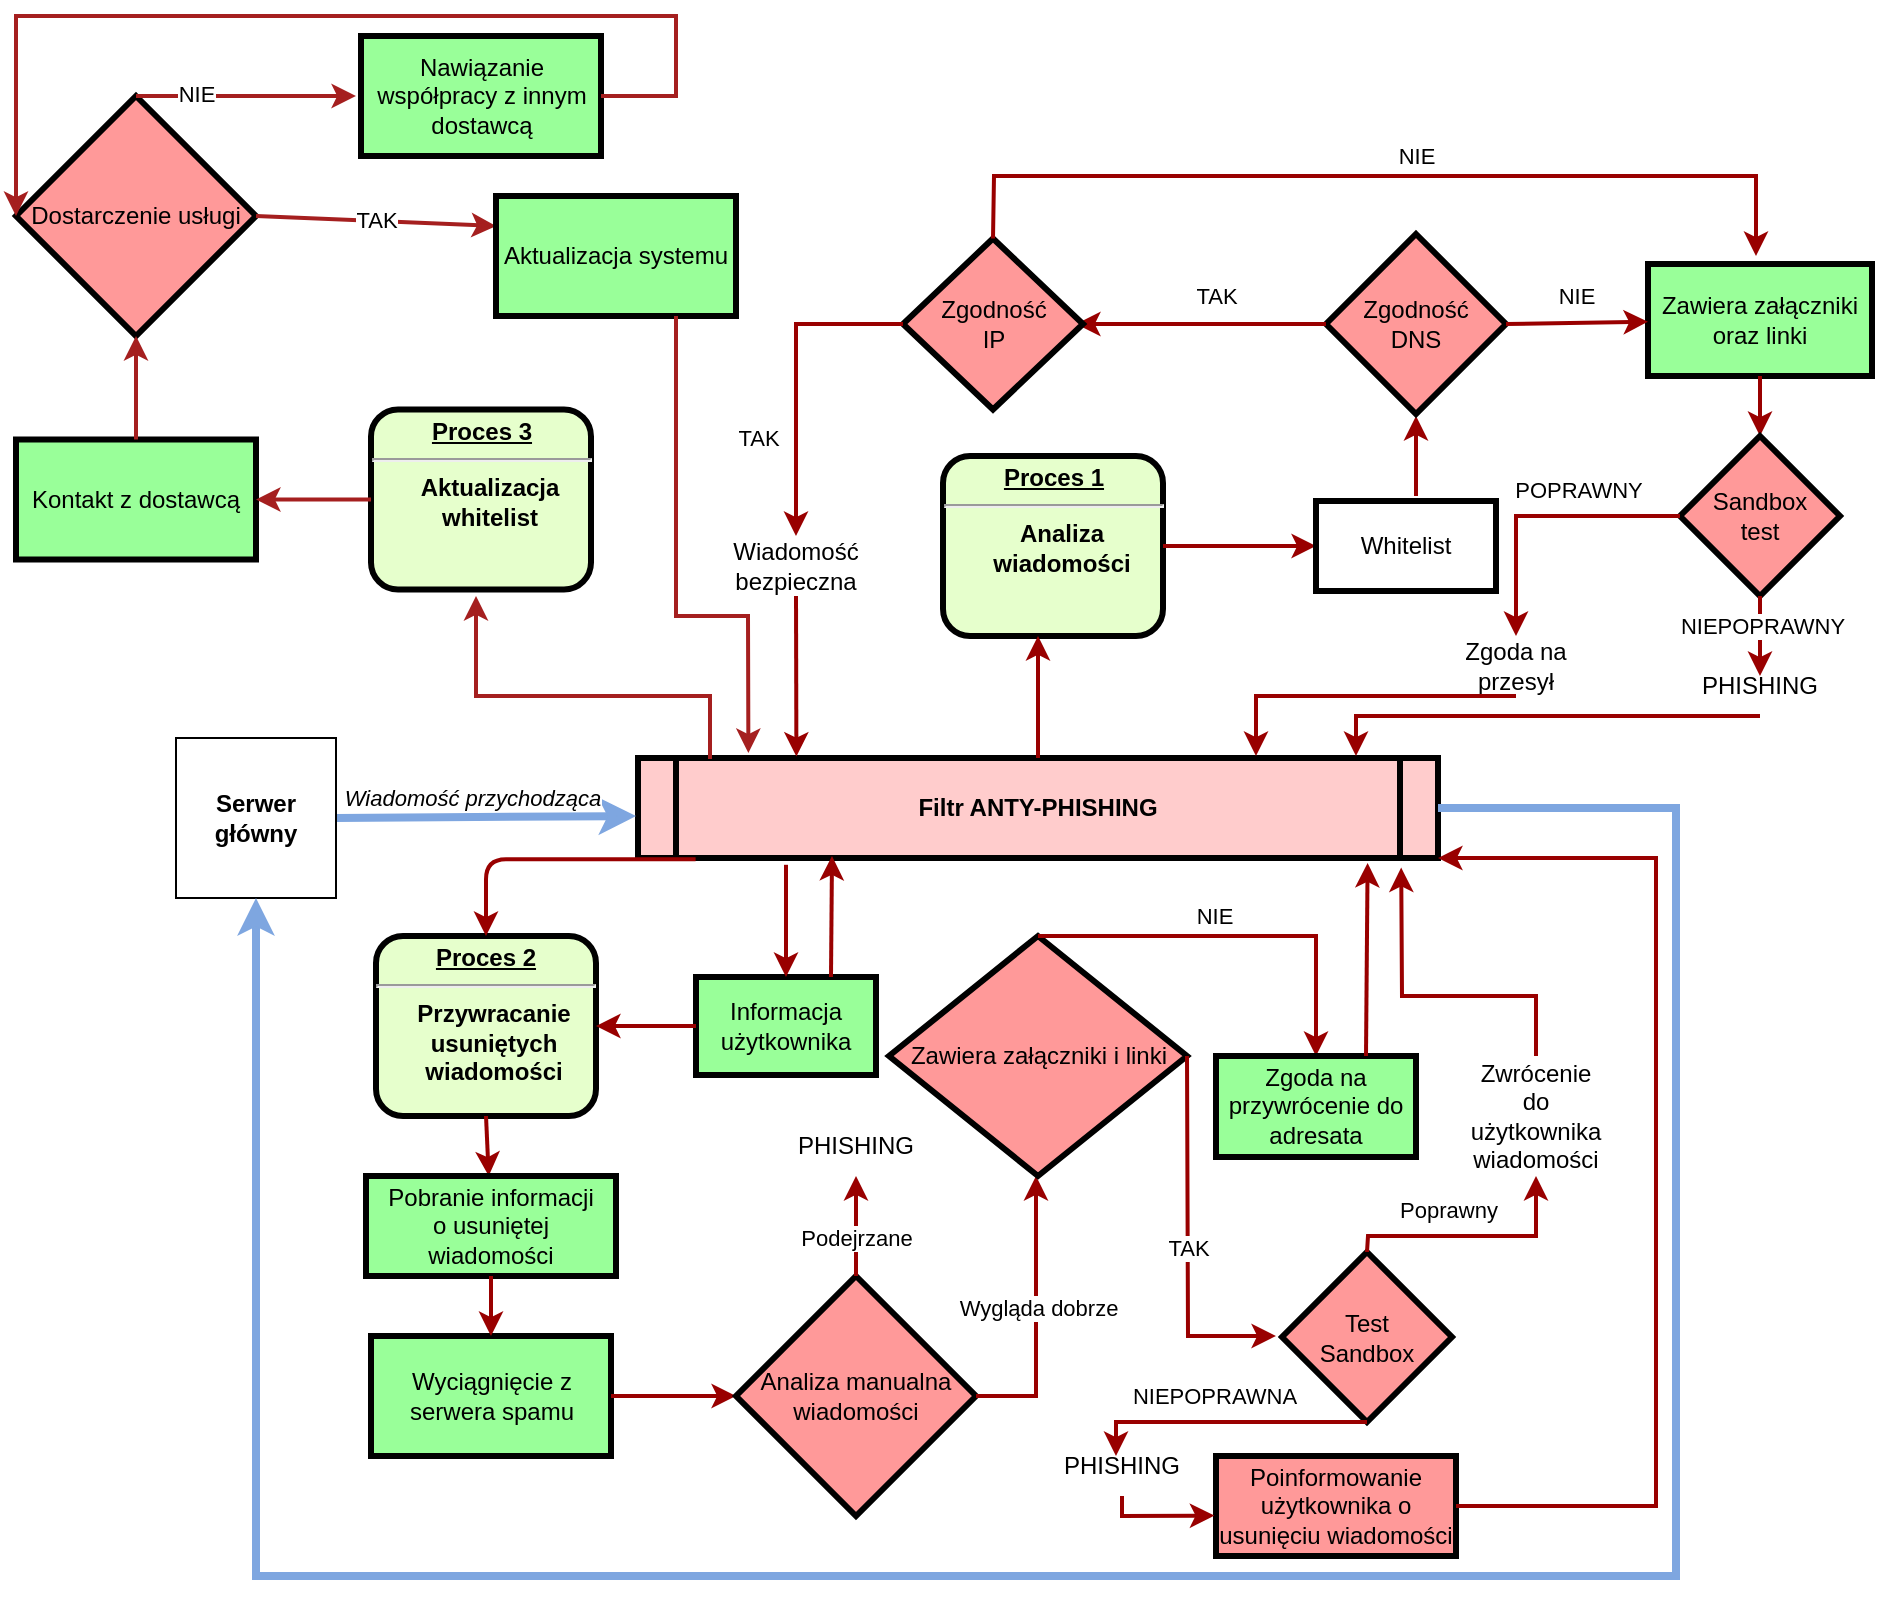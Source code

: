 <mxfile version="20.8.5" type="github">
  <diagram name="Page-1" id="c7558073-3199-34d8-9f00-42111426c3f3">
    <mxGraphModel dx="2139" dy="651" grid="1" gridSize="10" guides="1" tooltips="1" connect="1" arrows="1" fold="1" page="1" pageScale="1" pageWidth="826" pageHeight="1169" background="none" math="0" shadow="0">
      <root>
        <mxCell id="0" />
        <mxCell id="1" parent="0" />
        <mxCell id="5" value="Filtr ANTY-PHISHING" style="shape=process;whiteSpace=wrap;align=center;verticalAlign=middle;size=0.048;fontStyle=1;strokeWidth=3;fillColor=#FFCCCC" parent="1" vertex="1">
          <mxGeometry x="201.0" y="391" width="400" height="50" as="geometry" />
        </mxCell>
        <mxCell id="6" value="&lt;p style=&quot;margin: 0px; margin-top: 4px; text-align: center; text-decoration: underline;&quot;&gt;&lt;strong&gt;Proces 1&lt;br&gt;&lt;/strong&gt;&lt;/p&gt;&lt;hr&gt;&lt;p style=&quot;margin: 0px; margin-left: 8px;&quot;&gt;Analiza&lt;/p&gt;&lt;p style=&quot;margin: 0px; margin-left: 8px;&quot;&gt;&lt;span style=&quot;background-color: initial;&quot;&gt;wiadomości&lt;/span&gt;&lt;/p&gt;" style="verticalAlign=middle;align=center;overflow=fill;fontSize=12;fontFamily=Helvetica;html=1;rounded=1;fontStyle=1;strokeWidth=3;fillColor=#E6FFCC" parent="1" vertex="1">
          <mxGeometry x="353.5" y="240" width="110" height="90" as="geometry" />
        </mxCell>
        <mxCell id="11" value="&lt;p style=&quot;margin: 0px; margin-top: 4px; text-align: center; text-decoration: underline;&quot;&gt;&lt;strong&gt;&lt;strong&gt;Proces 2&lt;/strong&gt;&lt;br&gt;&lt;/strong&gt;&lt;/p&gt;&lt;hr&gt;&lt;p style=&quot;margin: 0px; margin-left: 8px;&quot;&gt;Przywracanie&lt;/p&gt;&lt;p style=&quot;margin: 0px; margin-left: 8px;&quot;&gt;usuniętych&lt;/p&gt;&lt;p style=&quot;margin: 0px; margin-left: 8px;&quot;&gt;wiadomości&lt;/p&gt;" style="verticalAlign=middle;align=center;overflow=fill;fontSize=12;fontFamily=Helvetica;html=1;rounded=1;fontStyle=1;strokeWidth=3;fillColor=#E6FFCC" parent="1" vertex="1">
          <mxGeometry x="70.0" y="480" width="110" height="90" as="geometry" />
        </mxCell>
        <mxCell id="58" value="" style="edgeStyle=elbowEdgeStyle;elbow=horizontal;strokeColor=#990000;strokeWidth=2" parent="1" source="5" target="6" edge="1">
          <mxGeometry width="100" height="100" relative="1" as="geometry">
            <mxPoint x="380" y="370" as="sourcePoint" />
            <mxPoint x="480" y="270" as="targetPoint" />
            <Array as="points">
              <mxPoint x="440" y="310" />
            </Array>
          </mxGeometry>
        </mxCell>
        <mxCell id="88" value="" style="edgeStyle=elbowEdgeStyle;elbow=horizontal;strokeColor=#990000;strokeWidth=2;exitX=0.072;exitY=1.012;exitDx=0;exitDy=0;exitPerimeter=0;" parent="1" source="5" target="11" edge="1">
          <mxGeometry width="100" height="100" relative="1" as="geometry">
            <mxPoint x="50" y="500" as="sourcePoint" />
            <mxPoint x="150" y="400" as="targetPoint" />
            <Array as="points">
              <mxPoint x="125" y="460" />
            </Array>
          </mxGeometry>
        </mxCell>
        <mxCell id="UgojYXXzqQ5v_8AKRel0-96" value="" style="endArrow=classic;html=1;rounded=0;exitX=1;exitY=0.5;exitDx=0;exitDy=0;strokeColor=#7EA6E0;strokeWidth=4;" edge="1" parent="1" source="UgojYXXzqQ5v_8AKRel0-98">
          <mxGeometry width="50" height="50" relative="1" as="geometry">
            <mxPoint x="60" y="420" as="sourcePoint" />
            <mxPoint x="200" y="420" as="targetPoint" />
          </mxGeometry>
        </mxCell>
        <mxCell id="UgojYXXzqQ5v_8AKRel0-97" value="Wiadomość przychodząca" style="edgeLabel;html=1;align=center;verticalAlign=middle;resizable=0;points=[];fontStyle=2" vertex="1" connectable="0" parent="UgojYXXzqQ5v_8AKRel0-96">
          <mxGeometry x="0.498" y="-3" relative="1" as="geometry">
            <mxPoint x="-45" y="-12" as="offset" />
          </mxGeometry>
        </mxCell>
        <mxCell id="UgojYXXzqQ5v_8AKRel0-98" value="&lt;b&gt;Serwer główny&lt;/b&gt;" style="whiteSpace=wrap;html=1;aspect=fixed;" vertex="1" parent="1">
          <mxGeometry x="-30" y="381" width="80" height="80" as="geometry" />
        </mxCell>
        <mxCell id="UgojYXXzqQ5v_8AKRel0-99" value="" style="endArrow=classic;html=1;rounded=0;exitX=1;exitY=0.5;exitDx=0;exitDy=0;entryX=0.5;entryY=1;entryDx=0;entryDy=0;strokeColor=#7EA6E0;strokeWidth=4;" edge="1" parent="1" source="5" target="UgojYXXzqQ5v_8AKRel0-98">
          <mxGeometry width="50" height="50" relative="1" as="geometry">
            <mxPoint x="320" y="490" as="sourcePoint" />
            <mxPoint x="760" y="416" as="targetPoint" />
            <Array as="points">
              <mxPoint x="720" y="416" />
              <mxPoint x="720" y="800" />
              <mxPoint x="10" y="800" />
            </Array>
          </mxGeometry>
        </mxCell>
        <mxCell id="UgojYXXzqQ5v_8AKRel0-103" value="" style="endArrow=classic;html=1;rounded=0;strokeColor=#990000;strokeWidth=2;exitX=1;exitY=0.5;exitDx=0;exitDy=0;" edge="1" parent="1" source="6">
          <mxGeometry width="50" height="50" relative="1" as="geometry">
            <mxPoint x="260" y="370" as="sourcePoint" />
            <mxPoint x="540" y="285" as="targetPoint" />
          </mxGeometry>
        </mxCell>
        <mxCell id="UgojYXXzqQ5v_8AKRel0-105" value="Whitelist" style="rounded=0;whiteSpace=wrap;html=1;strokeWidth=3;" vertex="1" parent="1">
          <mxGeometry x="540" y="262.5" width="90" height="45" as="geometry" />
        </mxCell>
        <mxCell id="UgojYXXzqQ5v_8AKRel0-106" value="" style="endArrow=classic;html=1;rounded=0;strokeColor=#990000;strokeWidth=2;" edge="1" parent="1">
          <mxGeometry width="50" height="50" relative="1" as="geometry">
            <mxPoint x="590" y="260" as="sourcePoint" />
            <mxPoint x="590" y="220" as="targetPoint" />
          </mxGeometry>
        </mxCell>
        <mxCell id="UgojYXXzqQ5v_8AKRel0-107" value="Zgodność&lt;br&gt;DNS" style="rhombus;whiteSpace=wrap;html=1;strokeWidth=3;fillColor=#FF9999;" vertex="1" parent="1">
          <mxGeometry x="545" y="129" width="90" height="90" as="geometry" />
        </mxCell>
        <mxCell id="UgojYXXzqQ5v_8AKRel0-108" value="" style="endArrow=classic;html=1;rounded=0;strokeColor=#990000;strokeWidth=2;exitX=0;exitY=0.5;exitDx=0;exitDy=0;" edge="1" parent="1" source="UgojYXXzqQ5v_8AKRel0-107">
          <mxGeometry width="50" height="50" relative="1" as="geometry">
            <mxPoint x="250" y="300" as="sourcePoint" />
            <mxPoint x="420" y="174" as="targetPoint" />
          </mxGeometry>
        </mxCell>
        <mxCell id="UgojYXXzqQ5v_8AKRel0-109" value="TAK" style="edgeLabel;html=1;align=center;verticalAlign=middle;resizable=0;points=[];" vertex="1" connectable="0" parent="UgojYXXzqQ5v_8AKRel0-108">
          <mxGeometry x="0.331" y="1" relative="1" as="geometry">
            <mxPoint x="28" y="-15" as="offset" />
          </mxGeometry>
        </mxCell>
        <mxCell id="UgojYXXzqQ5v_8AKRel0-110" value="Zgodność&lt;br&gt;IP" style="rhombus;whiteSpace=wrap;html=1;strokeWidth=3;fillColor=#FF9999;" vertex="1" parent="1">
          <mxGeometry x="333.5" y="131.25" width="90" height="85.5" as="geometry" />
        </mxCell>
        <mxCell id="UgojYXXzqQ5v_8AKRel0-114" value="Zawiera załączniki oraz linki" style="rounded=0;whiteSpace=wrap;html=1;strokeWidth=3;fillColor=#99FF99;" vertex="1" parent="1">
          <mxGeometry x="706" y="144" width="112" height="56" as="geometry" />
        </mxCell>
        <mxCell id="UgojYXXzqQ5v_8AKRel0-115" value="" style="endArrow=classic;html=1;rounded=0;strokeColor=#990000;strokeWidth=2;exitX=1;exitY=0.5;exitDx=0;exitDy=0;" edge="1" parent="1" source="UgojYXXzqQ5v_8AKRel0-107" target="UgojYXXzqQ5v_8AKRel0-114">
          <mxGeometry width="50" height="50" relative="1" as="geometry">
            <mxPoint x="730" y="320" as="sourcePoint" />
            <mxPoint x="780" y="270" as="targetPoint" />
          </mxGeometry>
        </mxCell>
        <mxCell id="UgojYXXzqQ5v_8AKRel0-116" value="NIE" style="edgeLabel;html=1;align=center;verticalAlign=middle;resizable=0;points=[];" vertex="1" connectable="0" parent="UgojYXXzqQ5v_8AKRel0-115">
          <mxGeometry x="-0.272" y="1" relative="1" as="geometry">
            <mxPoint x="9" y="-13" as="offset" />
          </mxGeometry>
        </mxCell>
        <mxCell id="UgojYXXzqQ5v_8AKRel0-118" value="" style="endArrow=classic;html=1;rounded=0;strokeColor=#990000;strokeWidth=2;exitX=0.5;exitY=1;exitDx=0;exitDy=0;entryX=0.5;entryY=0;entryDx=0;entryDy=0;" edge="1" parent="1" source="UgojYXXzqQ5v_8AKRel0-114" target="UgojYXXzqQ5v_8AKRel0-123">
          <mxGeometry width="50" height="50" relative="1" as="geometry">
            <mxPoint x="730" y="320" as="sourcePoint" />
            <mxPoint x="760" y="230" as="targetPoint" />
          </mxGeometry>
        </mxCell>
        <mxCell id="UgojYXXzqQ5v_8AKRel0-119" value="" style="endArrow=classic;html=1;rounded=0;strokeColor=#990000;strokeWidth=2;exitX=0;exitY=0.5;exitDx=0;exitDy=0;" edge="1" parent="1" source="UgojYXXzqQ5v_8AKRel0-110">
          <mxGeometry width="50" height="50" relative="1" as="geometry">
            <mxPoint x="630" y="320" as="sourcePoint" />
            <mxPoint x="280" y="280" as="targetPoint" />
            <Array as="points">
              <mxPoint x="280" y="174" />
            </Array>
          </mxGeometry>
        </mxCell>
        <mxCell id="UgojYXXzqQ5v_8AKRel0-120" value="TAK" style="edgeLabel;html=1;align=center;verticalAlign=middle;resizable=0;points=[];" vertex="1" connectable="0" parent="UgojYXXzqQ5v_8AKRel0-119">
          <mxGeometry x="-0.288" y="4" relative="1" as="geometry">
            <mxPoint x="-23" y="53" as="offset" />
          </mxGeometry>
        </mxCell>
        <mxCell id="UgojYXXzqQ5v_8AKRel0-121" value="" style="endArrow=classic;html=1;rounded=0;strokeColor=#990000;strokeWidth=2;exitX=0.5;exitY=0;exitDx=0;exitDy=0;" edge="1" parent="1" source="UgojYXXzqQ5v_8AKRel0-110">
          <mxGeometry width="50" height="50" relative="1" as="geometry">
            <mxPoint x="630" y="320" as="sourcePoint" />
            <mxPoint x="760" y="140" as="targetPoint" />
            <Array as="points">
              <mxPoint x="379" y="100" />
              <mxPoint x="760" y="100" />
            </Array>
          </mxGeometry>
        </mxCell>
        <mxCell id="UgojYXXzqQ5v_8AKRel0-122" value="NIE" style="edgeLabel;html=1;align=center;verticalAlign=middle;resizable=0;points=[];" vertex="1" connectable="0" parent="UgojYXXzqQ5v_8AKRel0-121">
          <mxGeometry x="-0.176" relative="1" as="geometry">
            <mxPoint x="56" y="-10" as="offset" />
          </mxGeometry>
        </mxCell>
        <mxCell id="UgojYXXzqQ5v_8AKRel0-123" value="Sandbox&lt;br&gt;test" style="rhombus;whiteSpace=wrap;html=1;strokeWidth=3;fillColor=#FF9999;" vertex="1" parent="1">
          <mxGeometry x="722" y="230" width="80" height="80" as="geometry" />
        </mxCell>
        <mxCell id="UgojYXXzqQ5v_8AKRel0-124" value="" style="endArrow=classic;html=1;rounded=0;strokeColor=#990000;strokeWidth=2;exitX=0;exitY=0.5;exitDx=0;exitDy=0;entryX=0.5;entryY=0;entryDx=0;entryDy=0;" edge="1" parent="1" source="UgojYXXzqQ5v_8AKRel0-123" target="UgojYXXzqQ5v_8AKRel0-126">
          <mxGeometry width="50" height="50" relative="1" as="geometry">
            <mxPoint x="722" y="302.08" as="sourcePoint" />
            <mxPoint x="640" y="302.58" as="targetPoint" />
            <Array as="points">
              <mxPoint x="640" y="270" />
            </Array>
          </mxGeometry>
        </mxCell>
        <mxCell id="UgojYXXzqQ5v_8AKRel0-125" value="POPRAWNY" style="edgeLabel;html=1;align=center;verticalAlign=middle;resizable=0;points=[];" vertex="1" connectable="0" parent="UgojYXXzqQ5v_8AKRel0-124">
          <mxGeometry x="-0.365" y="1" relative="1" as="geometry">
            <mxPoint x="-6" y="-14" as="offset" />
          </mxGeometry>
        </mxCell>
        <mxCell id="UgojYXXzqQ5v_8AKRel0-126" value="Zgoda na przesył" style="text;html=1;strokeColor=none;fillColor=none;align=center;verticalAlign=middle;whiteSpace=wrap;rounded=0;strokeWidth=3;" vertex="1" parent="1">
          <mxGeometry x="610" y="330" width="60" height="30" as="geometry" />
        </mxCell>
        <mxCell id="UgojYXXzqQ5v_8AKRel0-127" value="" style="endArrow=classic;html=1;rounded=0;strokeColor=#990000;strokeWidth=2;exitX=0.5;exitY=1;exitDx=0;exitDy=0;" edge="1" parent="1" source="UgojYXXzqQ5v_8AKRel0-126">
          <mxGeometry width="50" height="50" relative="1" as="geometry">
            <mxPoint x="530" y="370" as="sourcePoint" />
            <mxPoint x="510" y="390" as="targetPoint" />
            <Array as="points">
              <mxPoint x="510" y="360" />
            </Array>
          </mxGeometry>
        </mxCell>
        <mxCell id="UgojYXXzqQ5v_8AKRel0-128" value="" style="endArrow=classic;html=1;rounded=0;strokeColor=#990000;strokeWidth=2;exitX=0.5;exitY=1;exitDx=0;exitDy=0;" edge="1" parent="1" source="UgojYXXzqQ5v_8AKRel0-123">
          <mxGeometry width="50" height="50" relative="1" as="geometry">
            <mxPoint x="420" y="430" as="sourcePoint" />
            <mxPoint x="762" y="350" as="targetPoint" />
          </mxGeometry>
        </mxCell>
        <mxCell id="UgojYXXzqQ5v_8AKRel0-129" value="NIEPOPRAWNY" style="edgeLabel;html=1;align=center;verticalAlign=middle;resizable=0;points=[];" vertex="1" connectable="0" parent="UgojYXXzqQ5v_8AKRel0-128">
          <mxGeometry x="-0.286" y="1" relative="1" as="geometry">
            <mxPoint as="offset" />
          </mxGeometry>
        </mxCell>
        <mxCell id="UgojYXXzqQ5v_8AKRel0-130" value="PHISHING" style="text;html=1;strokeColor=none;fillColor=none;align=center;verticalAlign=middle;whiteSpace=wrap;rounded=0;strokeWidth=3;" vertex="1" parent="1">
          <mxGeometry x="732" y="340" width="60" height="30" as="geometry" />
        </mxCell>
        <mxCell id="UgojYXXzqQ5v_8AKRel0-131" value="" style="endArrow=classic;html=1;rounded=0;strokeColor=#990000;strokeWidth=2;exitX=0.5;exitY=1;exitDx=0;exitDy=0;" edge="1" parent="1" source="UgojYXXzqQ5v_8AKRel0-130">
          <mxGeometry width="50" height="50" relative="1" as="geometry">
            <mxPoint x="610" y="370" as="sourcePoint" />
            <mxPoint x="560" y="390" as="targetPoint" />
            <Array as="points">
              <mxPoint x="560" y="370" />
            </Array>
          </mxGeometry>
        </mxCell>
        <mxCell id="UgojYXXzqQ5v_8AKRel0-132" value="Wiadomość&lt;br&gt;bezpieczna" style="text;html=1;strokeColor=none;fillColor=none;align=center;verticalAlign=middle;whiteSpace=wrap;rounded=0;strokeWidth=3;" vertex="1" parent="1">
          <mxGeometry x="250" y="280" width="60" height="30" as="geometry" />
        </mxCell>
        <mxCell id="UgojYXXzqQ5v_8AKRel0-133" value="" style="endArrow=classic;html=1;rounded=0;strokeColor=#990000;strokeWidth=2;exitX=0.5;exitY=1;exitDx=0;exitDy=0;entryX=0.198;entryY=-0.014;entryDx=0;entryDy=0;entryPerimeter=0;" edge="1" parent="1" source="UgojYXXzqQ5v_8AKRel0-132" target="5">
          <mxGeometry width="50" height="50" relative="1" as="geometry">
            <mxPoint x="390" y="330" as="sourcePoint" />
            <mxPoint x="440" y="280" as="targetPoint" />
          </mxGeometry>
        </mxCell>
        <mxCell id="UgojYXXzqQ5v_8AKRel0-136" value="Informacja&lt;br&gt;użytkownika" style="rounded=0;whiteSpace=wrap;html=1;strokeWidth=3;fillColor=#99FF99;" vertex="1" parent="1">
          <mxGeometry x="230" y="500.5" width="90" height="49" as="geometry" />
        </mxCell>
        <mxCell id="UgojYXXzqQ5v_8AKRel0-137" value="" style="endArrow=classic;html=1;rounded=0;strokeColor=#990000;strokeWidth=2;exitX=0.185;exitY=1.068;exitDx=0;exitDy=0;exitPerimeter=0;" edge="1" parent="1" source="5" target="UgojYXXzqQ5v_8AKRel0-136">
          <mxGeometry width="50" height="50" relative="1" as="geometry">
            <mxPoint x="500" y="470" as="sourcePoint" />
            <mxPoint x="550" y="420" as="targetPoint" />
          </mxGeometry>
        </mxCell>
        <mxCell id="UgojYXXzqQ5v_8AKRel0-138" value="" style="endArrow=classic;html=1;rounded=0;strokeColor=#990000;strokeWidth=2;exitX=0;exitY=0.5;exitDx=0;exitDy=0;entryX=1;entryY=0.5;entryDx=0;entryDy=0;" edge="1" parent="1" source="UgojYXXzqQ5v_8AKRel0-136" target="11">
          <mxGeometry width="50" height="50" relative="1" as="geometry">
            <mxPoint x="500" y="470" as="sourcePoint" />
            <mxPoint x="550" y="420" as="targetPoint" />
          </mxGeometry>
        </mxCell>
        <mxCell id="UgojYXXzqQ5v_8AKRel0-139" value="" style="endArrow=classic;html=1;rounded=0;strokeColor=#990000;strokeWidth=2;exitX=0.5;exitY=1;exitDx=0;exitDy=0;" edge="1" parent="1" source="11" target="UgojYXXzqQ5v_8AKRel0-140">
          <mxGeometry width="50" height="50" relative="1" as="geometry">
            <mxPoint x="500" y="470" as="sourcePoint" />
            <mxPoint x="125" y="620" as="targetPoint" />
          </mxGeometry>
        </mxCell>
        <mxCell id="UgojYXXzqQ5v_8AKRel0-140" value="Pobranie informacji&lt;br&gt;o usuniętej wiadomości" style="rounded=0;whiteSpace=wrap;html=1;strokeWidth=3;fillColor=#99FF99;" vertex="1" parent="1">
          <mxGeometry x="65" y="600" width="125" height="50" as="geometry" />
        </mxCell>
        <mxCell id="UgojYXXzqQ5v_8AKRel0-141" value="Wyciągnięcie z serwera spamu" style="rounded=0;whiteSpace=wrap;html=1;strokeWidth=3;fillColor=#99FF99;" vertex="1" parent="1">
          <mxGeometry x="67.5" y="680" width="120" height="60" as="geometry" />
        </mxCell>
        <mxCell id="UgojYXXzqQ5v_8AKRel0-142" value="" style="endArrow=classic;html=1;rounded=0;strokeColor=#990000;strokeWidth=2;exitX=0.5;exitY=1;exitDx=0;exitDy=0;entryX=0.5;entryY=0;entryDx=0;entryDy=0;" edge="1" parent="1" source="UgojYXXzqQ5v_8AKRel0-140" target="UgojYXXzqQ5v_8AKRel0-141">
          <mxGeometry width="50" height="50" relative="1" as="geometry">
            <mxPoint x="500" y="800" as="sourcePoint" />
            <mxPoint x="550" y="750" as="targetPoint" />
          </mxGeometry>
        </mxCell>
        <mxCell id="UgojYXXzqQ5v_8AKRel0-143" value="" style="endArrow=classic;html=1;rounded=0;strokeColor=#990000;strokeWidth=2;exitX=1;exitY=0.5;exitDx=0;exitDy=0;" edge="1" parent="1" source="UgojYXXzqQ5v_8AKRel0-141">
          <mxGeometry width="50" height="50" relative="1" as="geometry">
            <mxPoint x="500" y="680" as="sourcePoint" />
            <mxPoint x="250" y="710" as="targetPoint" />
          </mxGeometry>
        </mxCell>
        <mxCell id="UgojYXXzqQ5v_8AKRel0-144" value="" style="endArrow=classic;html=1;rounded=0;strokeColor=#990000;strokeWidth=2;exitX=0.75;exitY=0;exitDx=0;exitDy=0;" edge="1" parent="1" source="UgojYXXzqQ5v_8AKRel0-136">
          <mxGeometry width="50" height="50" relative="1" as="geometry">
            <mxPoint x="500" y="680" as="sourcePoint" />
            <mxPoint x="298" y="440" as="targetPoint" />
          </mxGeometry>
        </mxCell>
        <mxCell id="UgojYXXzqQ5v_8AKRel0-145" value="Analiza manualna wiadomości" style="rhombus;whiteSpace=wrap;html=1;strokeWidth=3;fillColor=#FF9999;" vertex="1" parent="1">
          <mxGeometry x="250" y="650" width="120" height="120" as="geometry" />
        </mxCell>
        <mxCell id="UgojYXXzqQ5v_8AKRel0-146" value="" style="endArrow=classic;html=1;rounded=0;strokeColor=#990000;strokeWidth=2;exitX=0.5;exitY=0;exitDx=0;exitDy=0;" edge="1" parent="1" source="UgojYXXzqQ5v_8AKRel0-145">
          <mxGeometry width="50" height="50" relative="1" as="geometry">
            <mxPoint x="500" y="550" as="sourcePoint" />
            <mxPoint x="310" y="600" as="targetPoint" />
          </mxGeometry>
        </mxCell>
        <mxCell id="UgojYXXzqQ5v_8AKRel0-147" value="Podejrzane" style="edgeLabel;html=1;align=center;verticalAlign=middle;resizable=0;points=[];" vertex="1" connectable="0" parent="UgojYXXzqQ5v_8AKRel0-146">
          <mxGeometry x="0.485" relative="1" as="geometry">
            <mxPoint y="18" as="offset" />
          </mxGeometry>
        </mxCell>
        <mxCell id="UgojYXXzqQ5v_8AKRel0-148" value="PHISHING" style="text;html=1;strokeColor=none;fillColor=none;align=center;verticalAlign=middle;whiteSpace=wrap;rounded=0;strokeWidth=3;" vertex="1" parent="1">
          <mxGeometry x="280" y="570" width="60" height="30" as="geometry" />
        </mxCell>
        <mxCell id="UgojYXXzqQ5v_8AKRel0-149" value="" style="endArrow=classic;html=1;rounded=0;strokeColor=#990000;strokeWidth=2;exitX=1;exitY=0.5;exitDx=0;exitDy=0;" edge="1" parent="1" source="UgojYXXzqQ5v_8AKRel0-145">
          <mxGeometry width="50" height="50" relative="1" as="geometry">
            <mxPoint x="500" y="550" as="sourcePoint" />
            <mxPoint x="400" y="600" as="targetPoint" />
            <Array as="points">
              <mxPoint x="400" y="710" />
            </Array>
          </mxGeometry>
        </mxCell>
        <mxCell id="UgojYXXzqQ5v_8AKRel0-150" value="Wygląda dobrze" style="edgeLabel;html=1;align=center;verticalAlign=middle;resizable=0;points=[];" vertex="1" connectable="0" parent="UgojYXXzqQ5v_8AKRel0-149">
          <mxGeometry x="0.059" y="-1" relative="1" as="geometry">
            <mxPoint as="offset" />
          </mxGeometry>
        </mxCell>
        <mxCell id="UgojYXXzqQ5v_8AKRel0-154" value="Zawiera załączniki i linki" style="rhombus;whiteSpace=wrap;html=1;strokeWidth=3;fillColor=#FF9999;" vertex="1" parent="1">
          <mxGeometry x="326.5" y="480" width="149" height="120" as="geometry" />
        </mxCell>
        <mxCell id="UgojYXXzqQ5v_8AKRel0-155" value="" style="endArrow=classic;html=1;rounded=0;strokeColor=#990000;strokeWidth=2;exitX=0.5;exitY=0;exitDx=0;exitDy=0;" edge="1" parent="1" source="UgojYXXzqQ5v_8AKRel0-154">
          <mxGeometry width="50" height="50" relative="1" as="geometry">
            <mxPoint x="320" y="560" as="sourcePoint" />
            <mxPoint x="540" y="540" as="targetPoint" />
            <Array as="points">
              <mxPoint x="540" y="480" />
            </Array>
          </mxGeometry>
        </mxCell>
        <mxCell id="UgojYXXzqQ5v_8AKRel0-156" value="NIE" style="edgeLabel;html=1;align=center;verticalAlign=middle;resizable=0;points=[];" vertex="1" connectable="0" parent="UgojYXXzqQ5v_8AKRel0-155">
          <mxGeometry x="-0.013" relative="1" as="geometry">
            <mxPoint x="-10" y="-10" as="offset" />
          </mxGeometry>
        </mxCell>
        <mxCell id="UgojYXXzqQ5v_8AKRel0-157" value="Zgoda na przywrócenie do adresata" style="rounded=0;whiteSpace=wrap;html=1;strokeWidth=3;fillColor=#99FF99;" vertex="1" parent="1">
          <mxGeometry x="490" y="540" width="100" height="50.5" as="geometry" />
        </mxCell>
        <mxCell id="UgojYXXzqQ5v_8AKRel0-158" value="" style="endArrow=classic;html=1;rounded=0;strokeColor=#990000;strokeWidth=2;exitX=0.75;exitY=0;exitDx=0;exitDy=0;entryX=0.912;entryY=1.049;entryDx=0;entryDy=0;entryPerimeter=0;" edge="1" parent="1" source="UgojYXXzqQ5v_8AKRel0-157" target="5">
          <mxGeometry width="50" height="50" relative="1" as="geometry">
            <mxPoint x="320" y="540" as="sourcePoint" />
            <mxPoint x="370" y="490" as="targetPoint" />
          </mxGeometry>
        </mxCell>
        <mxCell id="UgojYXXzqQ5v_8AKRel0-159" value="" style="endArrow=classic;html=1;rounded=0;strokeColor=#990000;strokeWidth=2;exitX=1;exitY=0.5;exitDx=0;exitDy=0;" edge="1" parent="1" source="UgojYXXzqQ5v_8AKRel0-154">
          <mxGeometry width="50" height="50" relative="1" as="geometry">
            <mxPoint x="320" y="540" as="sourcePoint" />
            <mxPoint x="520" y="680" as="targetPoint" />
            <Array as="points">
              <mxPoint x="476" y="680" />
            </Array>
          </mxGeometry>
        </mxCell>
        <mxCell id="UgojYXXzqQ5v_8AKRel0-160" value="TAK" style="edgeLabel;html=1;align=center;verticalAlign=middle;resizable=0;points=[];" vertex="1" connectable="0" parent="UgojYXXzqQ5v_8AKRel0-159">
          <mxGeometry x="0.038" relative="1" as="geometry">
            <mxPoint as="offset" />
          </mxGeometry>
        </mxCell>
        <mxCell id="UgojYXXzqQ5v_8AKRel0-161" value="Test&lt;br&gt;Sandbox" style="rhombus;whiteSpace=wrap;html=1;strokeWidth=3;fillColor=#FF9999;" vertex="1" parent="1">
          <mxGeometry x="523" y="638" width="85" height="85" as="geometry" />
        </mxCell>
        <mxCell id="UgojYXXzqQ5v_8AKRel0-162" value="" style="endArrow=classic;html=1;rounded=0;strokeColor=#990000;strokeWidth=2;exitX=0.5;exitY=1;exitDx=0;exitDy=0;" edge="1" parent="1" source="UgojYXXzqQ5v_8AKRel0-161">
          <mxGeometry width="50" height="50" relative="1" as="geometry">
            <mxPoint x="330" y="680" as="sourcePoint" />
            <mxPoint x="440" y="740" as="targetPoint" />
            <Array as="points">
              <mxPoint x="440" y="723" />
            </Array>
          </mxGeometry>
        </mxCell>
        <mxCell id="UgojYXXzqQ5v_8AKRel0-163" value="NIEPOPRAWNA" style="edgeLabel;html=1;align=center;verticalAlign=middle;resizable=0;points=[];" vertex="1" connectable="0" parent="UgojYXXzqQ5v_8AKRel0-162">
          <mxGeometry x="0.389" relative="1" as="geometry">
            <mxPoint x="22" y="-13" as="offset" />
          </mxGeometry>
        </mxCell>
        <mxCell id="UgojYXXzqQ5v_8AKRel0-164" value="Poinformowanie użytkownika o usunięciu wiadomości" style="rounded=0;whiteSpace=wrap;html=1;strokeWidth=3;fillColor=#FF9999;" vertex="1" parent="1">
          <mxGeometry x="490" y="740" width="120" height="50" as="geometry" />
        </mxCell>
        <mxCell id="UgojYXXzqQ5v_8AKRel0-165" value="PHISHING" style="text;html=1;strokeColor=none;fillColor=none;align=center;verticalAlign=middle;whiteSpace=wrap;rounded=0;strokeWidth=3;" vertex="1" parent="1">
          <mxGeometry x="413" y="730" width="60" height="30" as="geometry" />
        </mxCell>
        <mxCell id="UgojYXXzqQ5v_8AKRel0-166" value="" style="endArrow=classic;html=1;rounded=0;strokeColor=#990000;strokeWidth=2;exitX=0.5;exitY=1;exitDx=0;exitDy=0;entryX=-0.007;entryY=0.596;entryDx=0;entryDy=0;entryPerimeter=0;" edge="1" parent="1" source="UgojYXXzqQ5v_8AKRel0-165" target="UgojYXXzqQ5v_8AKRel0-164">
          <mxGeometry width="50" height="50" relative="1" as="geometry">
            <mxPoint x="330" y="660" as="sourcePoint" />
            <mxPoint x="490" y="760" as="targetPoint" />
            <Array as="points">
              <mxPoint x="443" y="770" />
            </Array>
          </mxGeometry>
        </mxCell>
        <mxCell id="UgojYXXzqQ5v_8AKRel0-167" value="" style="endArrow=classic;html=1;rounded=0;strokeColor=#990000;strokeWidth=2;exitX=0.5;exitY=0;exitDx=0;exitDy=0;" edge="1" parent="1" source="UgojYXXzqQ5v_8AKRel0-161">
          <mxGeometry width="50" height="50" relative="1" as="geometry">
            <mxPoint x="240" y="650" as="sourcePoint" />
            <mxPoint x="650" y="600" as="targetPoint" />
            <Array as="points">
              <mxPoint x="566" y="630" />
              <mxPoint x="650" y="630" />
            </Array>
          </mxGeometry>
        </mxCell>
        <mxCell id="UgojYXXzqQ5v_8AKRel0-168" value="Poprawny" style="edgeLabel;html=1;align=center;verticalAlign=middle;resizable=0;points=[];" vertex="1" connectable="0" parent="UgojYXXzqQ5v_8AKRel0-167">
          <mxGeometry x="-0.364" y="1" relative="1" as="geometry">
            <mxPoint x="9" y="-12" as="offset" />
          </mxGeometry>
        </mxCell>
        <mxCell id="UgojYXXzqQ5v_8AKRel0-169" value="Zwrócenie do użytkownika wiadomości" style="text;html=1;strokeColor=none;fillColor=none;align=center;verticalAlign=middle;whiteSpace=wrap;rounded=0;strokeWidth=3;" vertex="1" parent="1">
          <mxGeometry x="620" y="555" width="60" height="30" as="geometry" />
        </mxCell>
        <mxCell id="UgojYXXzqQ5v_8AKRel0-170" value="" style="endArrow=classic;html=1;rounded=0;strokeColor=#990000;strokeWidth=2;entryX=0.954;entryY=1.096;entryDx=0;entryDy=0;entryPerimeter=0;" edge="1" parent="1" target="5">
          <mxGeometry width="50" height="50" relative="1" as="geometry">
            <mxPoint x="650" y="540" as="sourcePoint" />
            <mxPoint x="360" y="490" as="targetPoint" />
            <Array as="points">
              <mxPoint x="650" y="510" />
              <mxPoint x="583" y="510" />
            </Array>
          </mxGeometry>
        </mxCell>
        <mxCell id="UgojYXXzqQ5v_8AKRel0-171" value="" style="endArrow=classic;html=1;rounded=0;strokeColor=#990000;strokeWidth=2;exitX=1;exitY=0.5;exitDx=0;exitDy=0;entryX=1;entryY=1;entryDx=0;entryDy=0;" edge="1" parent="1" source="UgojYXXzqQ5v_8AKRel0-164" target="5">
          <mxGeometry width="50" height="50" relative="1" as="geometry">
            <mxPoint x="310" y="640" as="sourcePoint" />
            <mxPoint x="360" y="590" as="targetPoint" />
            <Array as="points">
              <mxPoint x="710" y="765" />
              <mxPoint x="710" y="441" />
            </Array>
          </mxGeometry>
        </mxCell>
        <mxCell id="UgojYXXzqQ5v_8AKRel0-172" value="&lt;p style=&quot;margin: 0px; margin-top: 4px; text-align: center; text-decoration: underline;&quot;&gt;&lt;strong&gt;Proces 3&lt;br&gt;&lt;/strong&gt;&lt;/p&gt;&lt;hr&gt;&lt;p style=&quot;margin: 0px; margin-left: 8px;&quot;&gt;Aktualizacja&lt;/p&gt;&lt;p style=&quot;margin: 0px; margin-left: 8px;&quot;&gt;whitelist&lt;/p&gt;" style="verticalAlign=middle;align=center;overflow=fill;fontSize=12;fontFamily=Helvetica;html=1;rounded=1;fontStyle=1;strokeWidth=3;fillColor=#E6FFCC" vertex="1" parent="1">
          <mxGeometry x="67.5" y="216.75" width="110" height="90" as="geometry" />
        </mxCell>
        <mxCell id="UgojYXXzqQ5v_8AKRel0-173" value="" style="endArrow=classic;html=1;rounded=0;strokeColor=#a51f1f;strokeWidth=2;exitX=0.09;exitY=0.01;exitDx=0;exitDy=0;exitPerimeter=0;" edge="1" parent="1" source="5">
          <mxGeometry width="50" height="50" relative="1" as="geometry">
            <mxPoint x="240" y="510" as="sourcePoint" />
            <mxPoint x="120" y="310" as="targetPoint" />
            <Array as="points">
              <mxPoint x="237" y="360" />
              <mxPoint x="120" y="360" />
            </Array>
          </mxGeometry>
        </mxCell>
        <mxCell id="UgojYXXzqQ5v_8AKRel0-174" value="Kontakt z dostawcą" style="rounded=0;whiteSpace=wrap;html=1;strokeWidth=3;fillColor=#99FF99;" vertex="1" parent="1">
          <mxGeometry x="-110" y="231.75" width="120" height="60" as="geometry" />
        </mxCell>
        <mxCell id="UgojYXXzqQ5v_8AKRel0-175" value="" style="endArrow=classic;html=1;rounded=0;strokeColor=#a51f1f;strokeWidth=2;exitX=0;exitY=0.5;exitDx=0;exitDy=0;entryX=1;entryY=0.5;entryDx=0;entryDy=0;" edge="1" parent="1" source="UgojYXXzqQ5v_8AKRel0-172" target="UgojYXXzqQ5v_8AKRel0-174">
          <mxGeometry width="50" height="50" relative="1" as="geometry">
            <mxPoint x="240" y="390" as="sourcePoint" />
            <mxPoint x="290" y="340" as="targetPoint" />
          </mxGeometry>
        </mxCell>
        <mxCell id="UgojYXXzqQ5v_8AKRel0-176" value="Dostarczenie usługi" style="rhombus;whiteSpace=wrap;html=1;strokeWidth=3;fillColor=#FF9999;" vertex="1" parent="1">
          <mxGeometry x="-110" y="60" width="120" height="120" as="geometry" />
        </mxCell>
        <mxCell id="UgojYXXzqQ5v_8AKRel0-177" value="" style="endArrow=classic;html=1;rounded=0;strokeColor=#a51f1f;strokeWidth=2;exitX=0.5;exitY=0;exitDx=0;exitDy=0;entryX=0.5;entryY=1;entryDx=0;entryDy=0;" edge="1" parent="1" source="UgojYXXzqQ5v_8AKRel0-174" target="UgojYXXzqQ5v_8AKRel0-176">
          <mxGeometry width="50" height="50" relative="1" as="geometry">
            <mxPoint x="240" y="260" as="sourcePoint" />
            <mxPoint x="290" y="210" as="targetPoint" />
          </mxGeometry>
        </mxCell>
        <mxCell id="UgojYXXzqQ5v_8AKRel0-178" value="" style="endArrow=classic;html=1;rounded=0;strokeColor=#a51f1f;strokeWidth=2;exitX=0.5;exitY=0;exitDx=0;exitDy=0;" edge="1" parent="1" source="UgojYXXzqQ5v_8AKRel0-176">
          <mxGeometry width="50" height="50" relative="1" as="geometry">
            <mxPoint x="240" y="250" as="sourcePoint" />
            <mxPoint x="60" y="60" as="targetPoint" />
          </mxGeometry>
        </mxCell>
        <mxCell id="UgojYXXzqQ5v_8AKRel0-180" value="NIE" style="edgeLabel;html=1;align=center;verticalAlign=middle;resizable=0;points=[];" vertex="1" connectable="0" parent="UgojYXXzqQ5v_8AKRel0-178">
          <mxGeometry x="-0.464" y="1" relative="1" as="geometry">
            <mxPoint as="offset" />
          </mxGeometry>
        </mxCell>
        <mxCell id="UgojYXXzqQ5v_8AKRel0-179" value="TAK" style="endArrow=classic;html=1;rounded=0;strokeColor=#a51f1f;strokeWidth=2;exitX=1;exitY=0.5;exitDx=0;exitDy=0;entryX=0;entryY=0.25;entryDx=0;entryDy=0;" edge="1" parent="1" source="UgojYXXzqQ5v_8AKRel0-176" target="UgojYXXzqQ5v_8AKRel0-183">
          <mxGeometry width="50" height="50" relative="1" as="geometry">
            <mxPoint x="240" y="250" as="sourcePoint" />
            <mxPoint x="120" y="120" as="targetPoint" />
          </mxGeometry>
        </mxCell>
        <mxCell id="UgojYXXzqQ5v_8AKRel0-181" value="Nawiązanie&lt;br&gt;współpracy z innym&lt;br&gt;dostawcą" style="rounded=0;whiteSpace=wrap;html=1;strokeWidth=3;fillColor=#99FF99;" vertex="1" parent="1">
          <mxGeometry x="62.5" y="30" width="120" height="60" as="geometry" />
        </mxCell>
        <mxCell id="UgojYXXzqQ5v_8AKRel0-182" value="" style="endArrow=classic;html=1;rounded=0;strokeColor=#a51f1f;strokeWidth=2;exitX=1;exitY=0.5;exitDx=0;exitDy=0;entryX=0;entryY=0.5;entryDx=0;entryDy=0;" edge="1" parent="1" source="UgojYXXzqQ5v_8AKRel0-181" target="UgojYXXzqQ5v_8AKRel0-176">
          <mxGeometry width="50" height="50" relative="1" as="geometry">
            <mxPoint x="240" y="240" as="sourcePoint" />
            <mxPoint x="290" y="190" as="targetPoint" />
            <Array as="points">
              <mxPoint x="220" y="60" />
              <mxPoint x="220" y="20" />
              <mxPoint x="-110" y="20" />
            </Array>
          </mxGeometry>
        </mxCell>
        <mxCell id="UgojYXXzqQ5v_8AKRel0-183" value="Aktualizacja systemu" style="rounded=0;whiteSpace=wrap;html=1;strokeWidth=3;fillColor=#99FF99;" vertex="1" parent="1">
          <mxGeometry x="130" y="110" width="120" height="60" as="geometry" />
        </mxCell>
        <mxCell id="UgojYXXzqQ5v_8AKRel0-184" value="" style="endArrow=classic;html=1;rounded=0;strokeColor=#a51f1f;strokeWidth=2;exitX=0.75;exitY=1;exitDx=0;exitDy=0;entryX=0.138;entryY=-0.05;entryDx=0;entryDy=0;entryPerimeter=0;" edge="1" parent="1" source="UgojYXXzqQ5v_8AKRel0-183" target="5">
          <mxGeometry width="50" height="50" relative="1" as="geometry">
            <mxPoint x="240" y="360" as="sourcePoint" />
            <mxPoint x="290" y="310" as="targetPoint" />
            <Array as="points">
              <mxPoint x="220" y="320" />
              <mxPoint x="256" y="320" />
            </Array>
          </mxGeometry>
        </mxCell>
      </root>
    </mxGraphModel>
  </diagram>
</mxfile>
